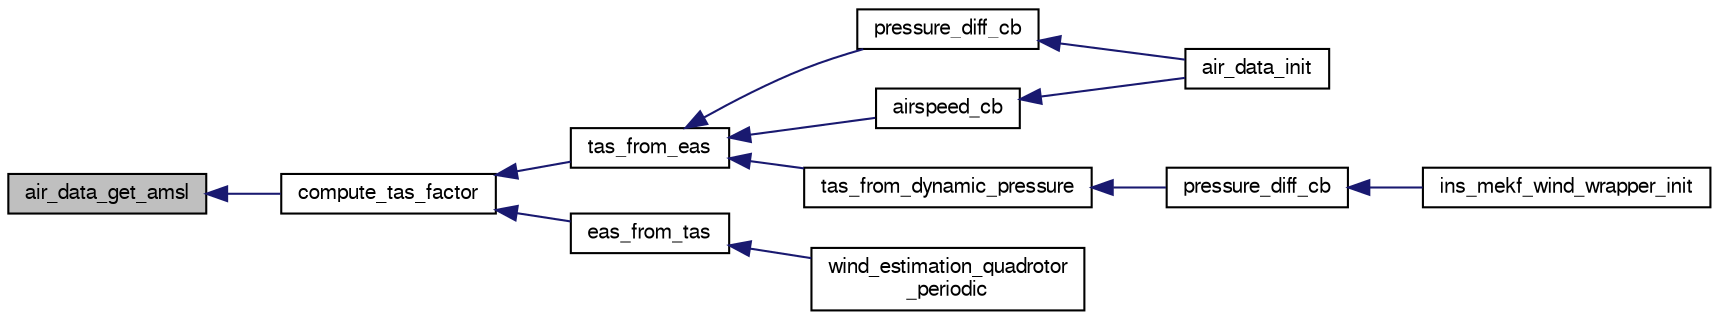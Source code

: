 digraph "air_data_get_amsl"
{
  edge [fontname="FreeSans",fontsize="10",labelfontname="FreeSans",labelfontsize="10"];
  node [fontname="FreeSans",fontsize="10",shape=record];
  rankdir="LR";
  Node1 [label="air_data_get_amsl",height=0.2,width=0.4,color="black", fillcolor="grey75", style="filled", fontcolor="black"];
  Node1 -> Node2 [dir="back",color="midnightblue",fontsize="10",style="solid",fontname="FreeSans"];
  Node2 [label="compute_tas_factor",height=0.2,width=0.4,color="black", fillcolor="white", style="filled",URL="$air__data_8c.html#a4035dda781bc016f24033b67116330b5",tooltip="Internal utility function to compute current tas factor if needed. "];
  Node2 -> Node3 [dir="back",color="midnightblue",fontsize="10",style="solid",fontname="FreeSans"];
  Node3 [label="tas_from_eas",height=0.2,width=0.4,color="black", fillcolor="white", style="filled",URL="$air__data_8h.html#aecf73d89654409d574b551a23e3807ad",tooltip="Calculate true airspeed from equivalent airspeed. "];
  Node3 -> Node4 [dir="back",color="midnightblue",fontsize="10",style="solid",fontname="FreeSans"];
  Node4 [label="pressure_diff_cb",height=0.2,width=0.4,color="black", fillcolor="white", style="filled",URL="$air__data_8c.html#a4ecdb280f61e36c777ce134bac0d140a"];
  Node4 -> Node5 [dir="back",color="midnightblue",fontsize="10",style="solid",fontname="FreeSans"];
  Node5 [label="air_data_init",height=0.2,width=0.4,color="black", fillcolor="white", style="filled",URL="$air__data_8h.html#adf7b25090f4cb33d35ccfbc18470e0ad",tooltip="AirData initialization. "];
  Node3 -> Node6 [dir="back",color="midnightblue",fontsize="10",style="solid",fontname="FreeSans"];
  Node6 [label="airspeed_cb",height=0.2,width=0.4,color="black", fillcolor="white", style="filled",URL="$air__data_8c.html#af4b6a37d862e72a427f405e18fe3a5f5"];
  Node6 -> Node5 [dir="back",color="midnightblue",fontsize="10",style="solid",fontname="FreeSans"];
  Node3 -> Node7 [dir="back",color="midnightblue",fontsize="10",style="solid",fontname="FreeSans"];
  Node7 [label="tas_from_dynamic_pressure",height=0.2,width=0.4,color="black", fillcolor="white", style="filled",URL="$air__data_8h.html#a85b8f86ff925ba2d320b5d2e79f98d16",tooltip="Calculate true airspeed from dynamic pressure. "];
  Node7 -> Node8 [dir="back",color="midnightblue",fontsize="10",style="solid",fontname="FreeSans"];
  Node8 [label="pressure_diff_cb",height=0.2,width=0.4,color="black", fillcolor="white", style="filled",URL="$ins__mekf__wind__wrapper_8c.html#ad6cfd2421f1c43be32c64ccb0ac236be"];
  Node8 -> Node9 [dir="back",color="midnightblue",fontsize="10",style="solid",fontname="FreeSans"];
  Node9 [label="ins_mekf_wind_wrapper_init",height=0.2,width=0.4,color="black", fillcolor="white", style="filled",URL="$ins__mekf__wind__wrapper_8h.html#a7b3c1fefc89ec1a4ff25484626a02deb",tooltip="Init function. "];
  Node2 -> Node10 [dir="back",color="midnightblue",fontsize="10",style="solid",fontname="FreeSans"];
  Node10 [label="eas_from_tas",height=0.2,width=0.4,color="black", fillcolor="white", style="filled",URL="$air__data_8h.html#a63b7d4cb201d930ccf74c1ee6ec6c877",tooltip="Calculate equivalent airspeed from true airspeed. "];
  Node10 -> Node11 [dir="back",color="midnightblue",fontsize="10",style="solid",fontname="FreeSans"];
  Node11 [label="wind_estimation_quadrotor\l_periodic",height=0.2,width=0.4,color="black", fillcolor="white", style="filled",URL="$wind__estimation__quadrotor_8h.html#a1a51ee96e2d65f6f7986aba14209781c"];
}
